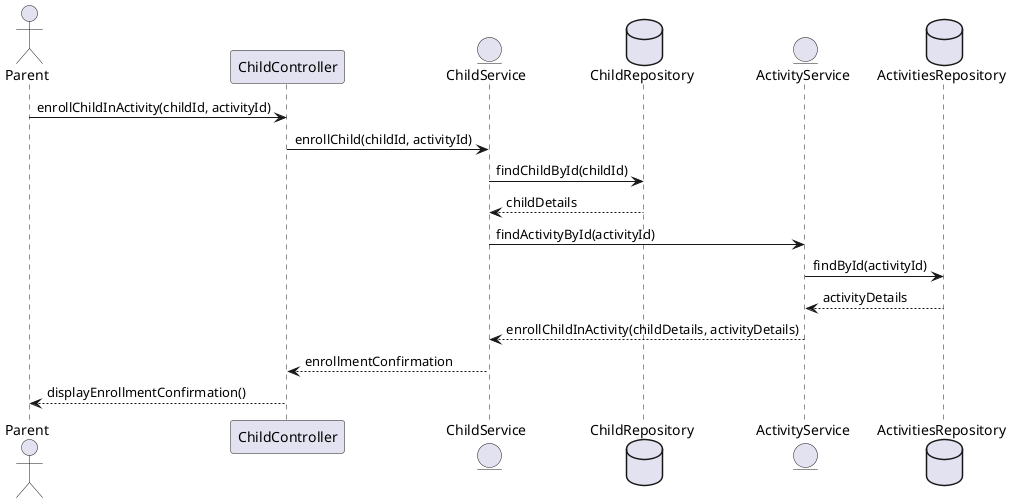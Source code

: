 @startuml
actor Parent
participant "ChildController" as CC
entity "ChildService" as CS
database "ChildRepository" as CR
entity "ActivityService" as AS
database "ActivitiesRepository" as AR

Parent -> CC : enrollChildInActivity(childId, activityId)
CC -> CS : enrollChild(childId, activityId)
CS -> CR : findChildById(childId)
CR --> CS : childDetails
CS -> AS : findActivityById(activityId)
AS -> AR : findById(activityId)
AR --> AS : activityDetails
AS --> CS : enrollChildInActivity(childDetails, activityDetails)
CS --> CC : enrollmentConfirmation
CC --> Parent : displayEnrollmentConfirmation()
@enduml